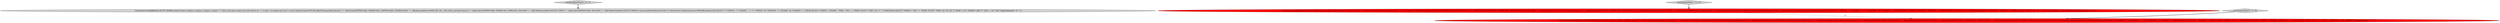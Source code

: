 digraph {
5 [style = filled, label = "testMixedJoinPlan['0', '0', '1']", fillcolor = lightgray, shape = diamond image = "AAA0AAABBB3BBB"];
1 [style = filled, label = "testEquiJoinPlan['1', '0', '0']", fillcolor = lightgray, shape = diamond image = "AAA0AAABBB1BBB"];
2 [style = filled, label = "CalciteAssert.model(JdbcTest.SCOTT_MODEL).query(\"select empno, ename, e.deptno, dname \" + \"from scott.emp e inner join scott.dept d \" + \"on e.deptno = d.deptno\").explainContains(\"PLAN=JdbcToEnumerableConverter\" + \" JdbcProject(EMPNO=($2(, ENAME=($3(, DEPTNO=($4(, DNAME=($1()\" + \" JdbcJoin(condition=(=($4, $0)(, joinType=(inner()\" + \" JdbcProject(DEPTNO=($0(, DNAME=($1()\" + \" JdbcTableScan(table=((SCOTT, DEPT(()\" + \" JdbcProject(EMPNO=($0(, ENAME=($1(, DEPTNO=($7()\" + \" JdbcTableScan(table=((SCOTT, EMP(()\").runs().enable(CalciteAssert.DB == CalciteAssert.DatabaseInstance.HSQLDB).planHasSql(\"SELECT \"t0\".\"EMPNO\", \"t0\".\"ENAME\", \" + \"\"t0\".\"DEPTNO\", \"t\".\"DNAME\"\" + \"FROM (SELECT \"DEPTNO\", \"DNAME\"\" + \"FROM \"SCOTT\".\"DEPT\") AS \"t\"\" + \"INNER JOIN (SELECT \"EMPNO\", \"ENAME\", \"DEPTNO\"\" + \"FROM \"SCOTT\".\"EMP\") AS \"t0\" \" + \"ON \"t\".\"DEPTNO\" = \"t0\".\"DEPTNO\"\")@@@3@@@['0', '1', '0']", fillcolor = red, shape = ellipse image = "AAA1AAABBB2BBB"];
4 [style = filled, label = "CalciteAssert.model(JdbcTest.SCOTT_MODEL).query(\"select e.empno, e.ename, e.empno, e.ename \" + \"from scott.emp e inner join scott.emp m on \" + \"e.mgr = m.empno and e.sal > m.sal\").explainContains(\"PLAN=JdbcToEnumerableConverter\" + \" JdbcProject(EMPNO=($0(, ENAME=($1(, EMPNO0=($0(, ENAME0=($1()\" + \" JdbcJoin(condition=(AND(=($2, $4), >($3, $5))(, joinType=(inner()\" + \" JdbcProject(EMPNO=($0(, ENAME=($1(, MGR=($3(, SAL=($5()\" + \" JdbcTableScan(table=((SCOTT, EMP(()\" + \" JdbcProject(EMPNO=($0(, SAL=($5()\" + \" JdbcTableScan(table=((SCOTT, EMP(()\").runs().enable(CalciteAssert.DB == CalciteAssert.DatabaseInstance.HSQLDB).planHasSql(\"SELECT \"t\".\"EMPNO\", \"t\".\"ENAME\", \" + \"\"t\".\"EMPNO\" AS \"EMPNO0\", \"t\".\"ENAME\" AS \"ENAME0\"\" + \"FROM (SELECT \"EMPNO\", \"ENAME\", \"MGR\", \"SAL\"\" + \"FROM \"SCOTT\".\"EMP\") AS \"t\"\" + \"INNER JOIN (SELECT \"EMPNO\", \"SAL\"\" + \"FROM \"SCOTT\".\"EMP\") AS \"t0\" ON \"t\".\"MGR\" = \"t0\".\"EMPNO\" AND \"t\".\"SAL\" > \"t0\".\"SAL\"\")@@@3@@@['0', '0', '1']", fillcolor = lightgray, shape = ellipse image = "AAA0AAABBB3BBB"];
0 [style = filled, label = "CalciteAssert.model(JdbcTest.SCOTT_MODEL).query(\"select empno, ename, e.deptno, dname \" + \"from scott.emp e inner join scott.dept d \" + \"on e.deptno = d.deptno\").explainContains(\"PLAN=JdbcToEnumerableConverter\" + \" JdbcProject(EMPNO=($0(, ENAME=($1(, DEPTNO=($2(, DNAME=($4()\" + \" JdbcJoin(condition=(=($2, $3)(, joinType=(inner()\" + \" JdbcProject(EMPNO=($0(, ENAME=($1(, DEPTNO=($7()\" + \" JdbcTableScan(table=((SCOTT, EMP(()\" + \" JdbcProject(DEPTNO=($0(, DNAME=($1()\" + \" JdbcTableScan(table=((SCOTT, DEPT(()\").runs().enable(CalciteAssert.DB == CalciteAssert.DatabaseInstance.HSQLDB).planHasSql(\"SELECT \"t\".\"EMPNO\", \"t\".\"ENAME\", \" + \"\"t\".\"DEPTNO\", \"t0\".\"DNAME\"\" + \"FROM (SELECT \"EMPNO\", \"ENAME\", \"DEPTNO\"\" + \"FROM \"SCOTT\".\"EMP\") AS \"t\"\" + \"INNER JOIN (SELECT \"DEPTNO\", \"DNAME\"\" + \"FROM \"SCOTT\".\"DEPT\") AS \"t0\" \" + \"ON \"t\".\"DEPTNO\" = \"t0\".\"DEPTNO\"\")@@@3@@@['1', '0', '0']", fillcolor = red, shape = ellipse image = "AAA1AAABBB1BBB"];
3 [style = filled, label = "testEquiJoinPlan['0', '1', '0']", fillcolor = lightgray, shape = diamond image = "AAA0AAABBB2BBB"];
0->2 [style = dashed, label="0"];
5->4 [style = bold, label=""];
1->0 [style = bold, label=""];
3->2 [style = bold, label=""];
}
